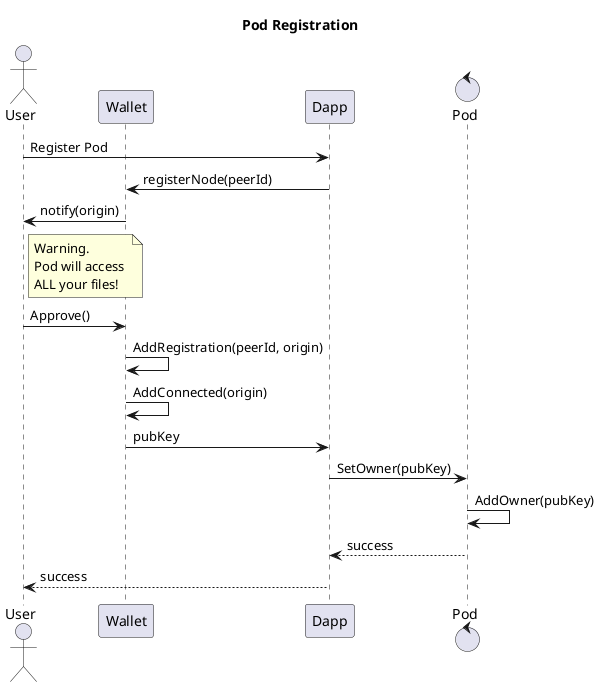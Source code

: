 @startuml

Title Pod Registration

actor User
participant Wallet
participant Dapp
control Pod

User -> Dapp: Register Pod
Dapp -> Wallet: registerNode(peerId)
Wallet -> User: notify(origin)

note right of User: Warning. \nPod will access \nALL your files!

User -> Wallet: Approve()
Wallet -> Wallet: AddRegistration(peerId, origin)
Wallet -> Wallet: AddConnected(origin)
Wallet -> Dapp: pubKey
Dapp -> Pod: SetOwner(pubKey)
Pod -> Pod: AddOwner(pubKey)
Dapp <-- Pod: success
User <-- Dapp: success

@enduml
